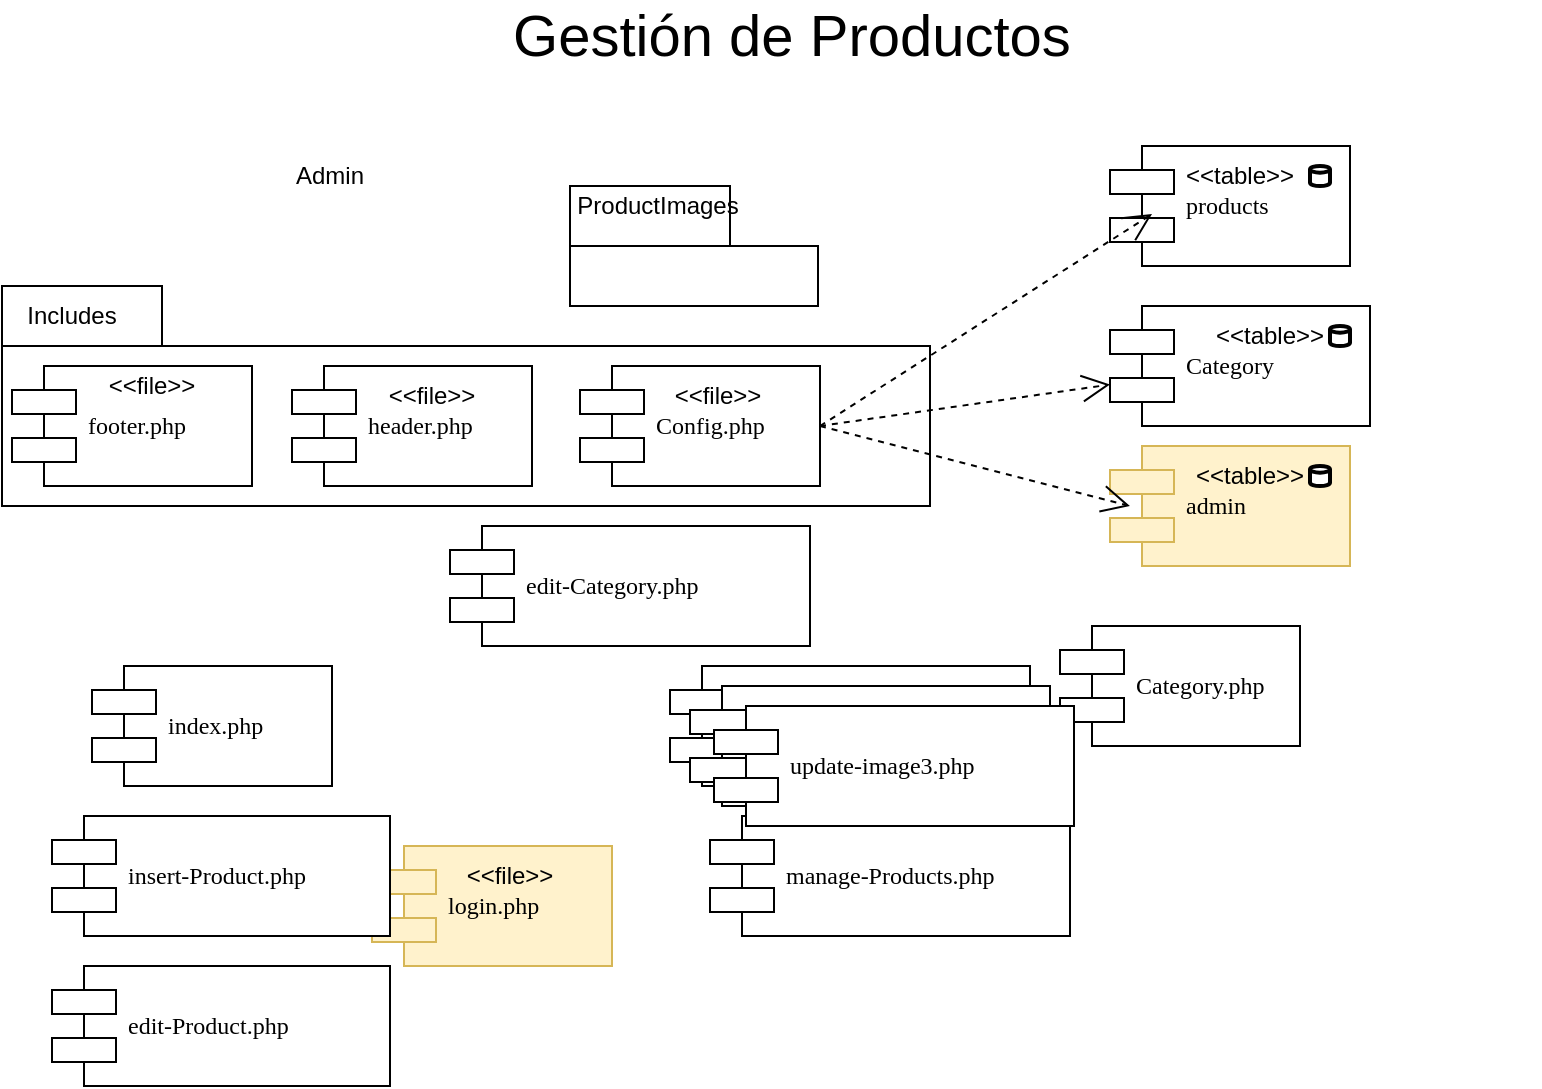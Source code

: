 <mxfile version="22.0.8" type="github">
  <diagram name="Página-1" id="GMEsVAINNBaTcpao7fsB">
    <mxGraphModel dx="880" dy="1681" grid="1" gridSize="10" guides="1" tooltips="1" connect="1" arrows="1" fold="1" page="1" pageScale="1" pageWidth="827" pageHeight="1169" math="0" shadow="0">
      <root>
        <mxCell id="0" />
        <mxCell id="1" parent="0" />
        <mxCell id="oqwPhSUPqJG5sDOOm7o7-72" value="" style="shape=folder;fontStyle=1;tabWidth=80;tabHeight=30;tabPosition=left;html=1;boundedLbl=1;whiteSpace=wrap;" vertex="1" parent="1">
          <mxGeometry x="56" y="140" width="464" height="110" as="geometry" />
        </mxCell>
        <mxCell id="oqwPhSUPqJG5sDOOm7o7-74" value="&lt;font style=&quot;vertical-align: inherit;&quot;&gt;&lt;font style=&quot;vertical-align: inherit;&quot;&gt;Includes&lt;/font&gt;&lt;/font&gt;" style="text;html=1;strokeColor=none;fillColor=none;align=center;verticalAlign=middle;whiteSpace=wrap;rounded=0;" vertex="1" parent="1">
          <mxGeometry x="61" y="140" width="60" height="30" as="geometry" />
        </mxCell>
        <mxCell id="oqwPhSUPqJG5sDOOm7o7-75" value="footer.php" style="shape=component;align=left;spacingLeft=36;rounded=0;shadow=0;comic=0;labelBackgroundColor=none;strokeWidth=1;fontFamily=Verdana;fontSize=12;html=1;" vertex="1" parent="1">
          <mxGeometry x="61" y="180" width="120" height="60" as="geometry" />
        </mxCell>
        <mxCell id="oqwPhSUPqJG5sDOOm7o7-76" value="header.php" style="shape=component;align=left;spacingLeft=36;rounded=0;shadow=0;comic=0;labelBackgroundColor=none;strokeWidth=1;fontFamily=Verdana;fontSize=12;html=1;" vertex="1" parent="1">
          <mxGeometry x="201" y="180" width="120" height="60" as="geometry" />
        </mxCell>
        <mxCell id="oqwPhSUPqJG5sDOOm7o7-81" value="&amp;lt;&amp;lt;file&amp;gt;&amp;gt;" style="text;html=1;strokeColor=none;fillColor=none;align=center;verticalAlign=middle;whiteSpace=wrap;rounded=0;" vertex="1" parent="1">
          <mxGeometry x="101" y="180" width="60" height="20" as="geometry" />
        </mxCell>
        <mxCell id="oqwPhSUPqJG5sDOOm7o7-82" value="products" style="shape=component;align=left;spacingLeft=36;rounded=0;shadow=0;comic=0;labelBackgroundColor=none;strokeWidth=1;fontFamily=Verdana;fontSize=12;html=1;" vertex="1" parent="1">
          <mxGeometry x="610" y="70" width="120" height="60" as="geometry" />
        </mxCell>
        <mxCell id="oqwPhSUPqJG5sDOOm7o7-83" value="Category" style="shape=component;align=left;spacingLeft=36;rounded=0;shadow=0;comic=0;labelBackgroundColor=none;strokeWidth=1;fontFamily=Verdana;fontSize=12;html=1;" vertex="1" parent="1">
          <mxGeometry x="610" y="150" width="130" height="60" as="geometry" />
        </mxCell>
        <mxCell id="oqwPhSUPqJG5sDOOm7o7-89" value="&amp;lt;&amp;lt;table&amp;gt;&amp;gt;" style="text;html=1;strokeColor=none;fillColor=none;align=center;verticalAlign=middle;whiteSpace=wrap;rounded=0;" vertex="1" parent="1">
          <mxGeometry x="645" y="70" width="60" height="30" as="geometry" />
        </mxCell>
        <mxCell id="oqwPhSUPqJG5sDOOm7o7-90" value="&amp;lt;&amp;lt;file&amp;gt;&amp;gt;" style="text;html=1;strokeColor=none;fillColor=none;align=center;verticalAlign=middle;whiteSpace=wrap;rounded=0;" vertex="1" parent="1">
          <mxGeometry x="241" y="180" width="60" height="30" as="geometry" />
        </mxCell>
        <mxCell id="oqwPhSUPqJG5sDOOm7o7-98" value="" style="strokeWidth=2;html=1;shape=mxgraph.flowchart.database;whiteSpace=wrap;" vertex="1" parent="1">
          <mxGeometry x="710" y="80" width="10" height="10" as="geometry" />
        </mxCell>
        <mxCell id="oqwPhSUPqJG5sDOOm7o7-99" value="Gestión de Productos" style="text;html=1;strokeColor=none;fillColor=none;align=center;verticalAlign=middle;whiteSpace=wrap;rounded=0;fontSize=29;" vertex="1" parent="1">
          <mxGeometry x="241" width="420" height="30" as="geometry" />
        </mxCell>
        <mxCell id="oqwPhSUPqJG5sDOOm7o7-100" value="login.php" style="shape=component;align=left;spacingLeft=36;rounded=0;shadow=0;comic=0;labelBackgroundColor=none;strokeWidth=1;fontFamily=Verdana;fontSize=12;html=1;fillColor=#fff2cc;strokeColor=#d6b656;" vertex="1" parent="1">
          <mxGeometry x="241" y="420" width="120" height="60" as="geometry" />
        </mxCell>
        <mxCell id="oqwPhSUPqJG5sDOOm7o7-102" value="admin" style="shape=component;align=left;spacingLeft=36;rounded=0;shadow=0;comic=0;labelBackgroundColor=none;strokeWidth=1;fontFamily=Verdana;fontSize=12;html=1;fillColor=#fff2cc;strokeColor=#d6b656;" vertex="1" parent="1">
          <mxGeometry x="610" y="220" width="120" height="60" as="geometry" />
        </mxCell>
        <mxCell id="oqwPhSUPqJG5sDOOm7o7-103" value="&amp;lt;&amp;lt;table&amp;gt;&amp;gt;" style="text;html=1;strokeColor=none;fillColor=none;align=center;verticalAlign=middle;whiteSpace=wrap;rounded=0;" vertex="1" parent="1">
          <mxGeometry x="650" y="220" width="60" height="30" as="geometry" />
        </mxCell>
        <mxCell id="oqwPhSUPqJG5sDOOm7o7-104" value="" style="ellipse;whiteSpace=wrap;html=1;align=center;aspect=fixed;fillColor=none;strokeColor=none;resizable=0;perimeter=centerPerimeter;rotatable=0;allowArrows=0;points=[];outlineConnect=1;" vertex="1" parent="1">
          <mxGeometry x="815" y="490" width="10" height="10" as="geometry" />
        </mxCell>
        <mxCell id="oqwPhSUPqJG5sDOOm7o7-106" value="&amp;lt;&amp;lt;file&amp;gt;&amp;gt;" style="text;html=1;strokeColor=none;fillColor=none;align=center;verticalAlign=middle;whiteSpace=wrap;rounded=0;" vertex="1" parent="1">
          <mxGeometry x="280" y="420" width="60" height="30" as="geometry" />
        </mxCell>
        <mxCell id="oqwPhSUPqJG5sDOOm7o7-108" value="" style="strokeWidth=2;html=1;shape=mxgraph.flowchart.database;whiteSpace=wrap;" vertex="1" parent="1">
          <mxGeometry x="710" y="230" width="10" height="10" as="geometry" />
        </mxCell>
        <mxCell id="oqwPhSUPqJG5sDOOm7o7-141" value="" style="shape=folder;fontStyle=1;tabWidth=80;tabHeight=30;tabPosition=left;html=1;boundedLbl=1;whiteSpace=wrap;" vertex="1" parent="1">
          <mxGeometry x="340" y="90" width="124" height="60" as="geometry" />
        </mxCell>
        <mxCell id="oqwPhSUPqJG5sDOOm7o7-142" value="&lt;font style=&quot;vertical-align: inherit;&quot;&gt;&lt;font style=&quot;vertical-align: inherit;&quot;&gt;ProductImages&lt;/font&gt;&lt;/font&gt;" style="text;html=1;strokeColor=none;fillColor=none;align=center;verticalAlign=middle;whiteSpace=wrap;rounded=0;" vertex="1" parent="1">
          <mxGeometry x="354" y="85" width="60" height="30" as="geometry" />
        </mxCell>
        <mxCell id="oqwPhSUPqJG5sDOOm7o7-143" value="Config.php" style="shape=component;align=left;spacingLeft=36;rounded=0;shadow=0;comic=0;labelBackgroundColor=none;strokeWidth=1;fontFamily=Verdana;fontSize=12;html=1;" vertex="1" parent="1">
          <mxGeometry x="345" y="180" width="120" height="60" as="geometry" />
        </mxCell>
        <mxCell id="oqwPhSUPqJG5sDOOm7o7-147" value="&amp;lt;&amp;lt;file&amp;gt;&amp;gt;" style="text;html=1;strokeColor=none;fillColor=none;align=center;verticalAlign=middle;whiteSpace=wrap;rounded=0;" vertex="1" parent="1">
          <mxGeometry x="384" y="180" width="60" height="30" as="geometry" />
        </mxCell>
        <mxCell id="oqwPhSUPqJG5sDOOm7o7-148" value="&amp;lt;&amp;lt;table&amp;gt;&amp;gt;" style="text;html=1;strokeColor=none;fillColor=none;align=center;verticalAlign=middle;whiteSpace=wrap;rounded=0;" vertex="1" parent="1">
          <mxGeometry x="660" y="150" width="60" height="30" as="geometry" />
        </mxCell>
        <mxCell id="oqwPhSUPqJG5sDOOm7o7-150" value="" style="strokeWidth=2;html=1;shape=mxgraph.flowchart.database;whiteSpace=wrap;" vertex="1" parent="1">
          <mxGeometry x="720" y="160" width="10" height="10" as="geometry" />
        </mxCell>
        <mxCell id="oqwPhSUPqJG5sDOOm7o7-159" value="" style="endArrow=open;endSize=12;dashed=1;html=1;rounded=0;exitX=1;exitY=0.5;exitDx=0;exitDy=0;entryX=0.083;entryY=0.5;entryDx=0;entryDy=0;entryPerimeter=0;" edge="1" parent="1" source="oqwPhSUPqJG5sDOOm7o7-143" target="oqwPhSUPqJG5sDOOm7o7-102">
          <mxGeometry width="160" relative="1" as="geometry">
            <mxPoint x="506" y="441.98" as="sourcePoint" />
            <mxPoint x="261" y="470" as="targetPoint" />
          </mxGeometry>
        </mxCell>
        <mxCell id="oqwPhSUPqJG5sDOOm7o7-160" value="" style="endArrow=open;endSize=12;dashed=1;html=1;rounded=0;exitX=1;exitY=0.5;exitDx=0;exitDy=0;" edge="1" parent="1" source="oqwPhSUPqJG5sDOOm7o7-143" target="oqwPhSUPqJG5sDOOm7o7-83">
          <mxGeometry width="160" relative="1" as="geometry">
            <mxPoint x="475" y="220" as="sourcePoint" />
            <mxPoint x="630" y="260" as="targetPoint" />
          </mxGeometry>
        </mxCell>
        <mxCell id="oqwPhSUPqJG5sDOOm7o7-161" value="" style="endArrow=open;endSize=12;dashed=1;html=1;rounded=0;exitX=1;exitY=0.5;exitDx=0;exitDy=0;entryX=0.175;entryY=0.567;entryDx=0;entryDy=0;entryPerimeter=0;" edge="1" parent="1" source="oqwPhSUPqJG5sDOOm7o7-143" target="oqwPhSUPqJG5sDOOm7o7-82">
          <mxGeometry width="160" relative="1" as="geometry">
            <mxPoint x="485" y="230" as="sourcePoint" />
            <mxPoint x="640" y="270" as="targetPoint" />
          </mxGeometry>
        </mxCell>
        <mxCell id="oqwPhSUPqJG5sDOOm7o7-162" value="&lt;font style=&quot;vertical-align: inherit;&quot;&gt;&lt;font style=&quot;vertical-align: inherit;&quot;&gt;Admin&lt;/font&gt;&lt;/font&gt;" style="text;html=1;strokeColor=none;fillColor=none;align=center;verticalAlign=middle;whiteSpace=wrap;rounded=0;" vertex="1" parent="1">
          <mxGeometry x="190" y="70" width="60" height="30" as="geometry" />
        </mxCell>
        <mxCell id="oqwPhSUPqJG5sDOOm7o7-163" value="index.php" style="shape=component;align=left;spacingLeft=36;rounded=0;shadow=0;comic=0;labelBackgroundColor=none;strokeWidth=1;fontFamily=Verdana;fontSize=12;html=1;" vertex="1" parent="1">
          <mxGeometry x="101" y="330" width="120" height="60" as="geometry" />
        </mxCell>
        <mxCell id="oqwPhSUPqJG5sDOOm7o7-164" value="Category.php" style="shape=component;align=left;spacingLeft=36;rounded=0;shadow=0;comic=0;labelBackgroundColor=none;strokeWidth=1;fontFamily=Verdana;fontSize=12;html=1;" vertex="1" parent="1">
          <mxGeometry x="585" y="310" width="120" height="60" as="geometry" />
        </mxCell>
        <mxCell id="oqwPhSUPqJG5sDOOm7o7-165" value="insert-Product.php" style="shape=component;align=left;spacingLeft=36;rounded=0;shadow=0;comic=0;labelBackgroundColor=none;strokeWidth=1;fontFamily=Verdana;fontSize=12;html=1;" vertex="1" parent="1">
          <mxGeometry x="81" y="405" width="169" height="60" as="geometry" />
        </mxCell>
        <mxCell id="oqwPhSUPqJG5sDOOm7o7-166" value="edit-Product.php" style="shape=component;align=left;spacingLeft=36;rounded=0;shadow=0;comic=0;labelBackgroundColor=none;strokeWidth=1;fontFamily=Verdana;fontSize=12;html=1;" vertex="1" parent="1">
          <mxGeometry x="81" y="480" width="169" height="60" as="geometry" />
        </mxCell>
        <mxCell id="oqwPhSUPqJG5sDOOm7o7-167" value="manage-Products.php" style="shape=component;align=left;spacingLeft=36;rounded=0;shadow=0;comic=0;labelBackgroundColor=none;strokeWidth=1;fontFamily=Verdana;fontSize=12;html=1;" vertex="1" parent="1">
          <mxGeometry x="410" y="405" width="180" height="60" as="geometry" />
        </mxCell>
        <mxCell id="oqwPhSUPqJG5sDOOm7o7-168" value="edit-Category.php" style="shape=component;align=left;spacingLeft=36;rounded=0;shadow=0;comic=0;labelBackgroundColor=none;strokeWidth=1;fontFamily=Verdana;fontSize=12;html=1;" vertex="1" parent="1">
          <mxGeometry x="280" y="260" width="180" height="60" as="geometry" />
        </mxCell>
        <mxCell id="oqwPhSUPqJG5sDOOm7o7-169" value="update-image1.php" style="shape=component;align=left;spacingLeft=36;rounded=0;shadow=0;comic=0;labelBackgroundColor=none;strokeWidth=1;fontFamily=Verdana;fontSize=12;html=1;" vertex="1" parent="1">
          <mxGeometry x="390" y="330" width="180" height="60" as="geometry" />
        </mxCell>
        <mxCell id="oqwPhSUPqJG5sDOOm7o7-170" value="update-image2.php" style="shape=component;align=left;spacingLeft=36;rounded=0;shadow=0;comic=0;labelBackgroundColor=none;strokeWidth=1;fontFamily=Verdana;fontSize=12;html=1;" vertex="1" parent="1">
          <mxGeometry x="400" y="340" width="180" height="60" as="geometry" />
        </mxCell>
        <mxCell id="oqwPhSUPqJG5sDOOm7o7-171" value="update-image3.php" style="shape=component;align=left;spacingLeft=36;rounded=0;shadow=0;comic=0;labelBackgroundColor=none;strokeWidth=1;fontFamily=Verdana;fontSize=12;html=1;" vertex="1" parent="1">
          <mxGeometry x="412" y="350" width="180" height="60" as="geometry" />
        </mxCell>
      </root>
    </mxGraphModel>
  </diagram>
</mxfile>
